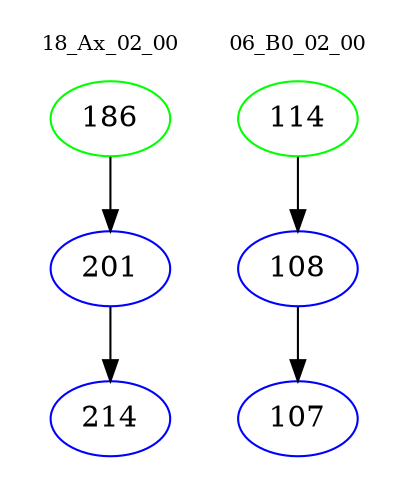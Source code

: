 digraph{
subgraph cluster_0 {
color = white
label = "18_Ax_02_00";
fontsize=10;
T0_186 [label="186", color="green"]
T0_186 -> T0_201 [color="black"]
T0_201 [label="201", color="blue"]
T0_201 -> T0_214 [color="black"]
T0_214 [label="214", color="blue"]
}
subgraph cluster_1 {
color = white
label = "06_B0_02_00";
fontsize=10;
T1_114 [label="114", color="green"]
T1_114 -> T1_108 [color="black"]
T1_108 [label="108", color="blue"]
T1_108 -> T1_107 [color="black"]
T1_107 [label="107", color="blue"]
}
}
